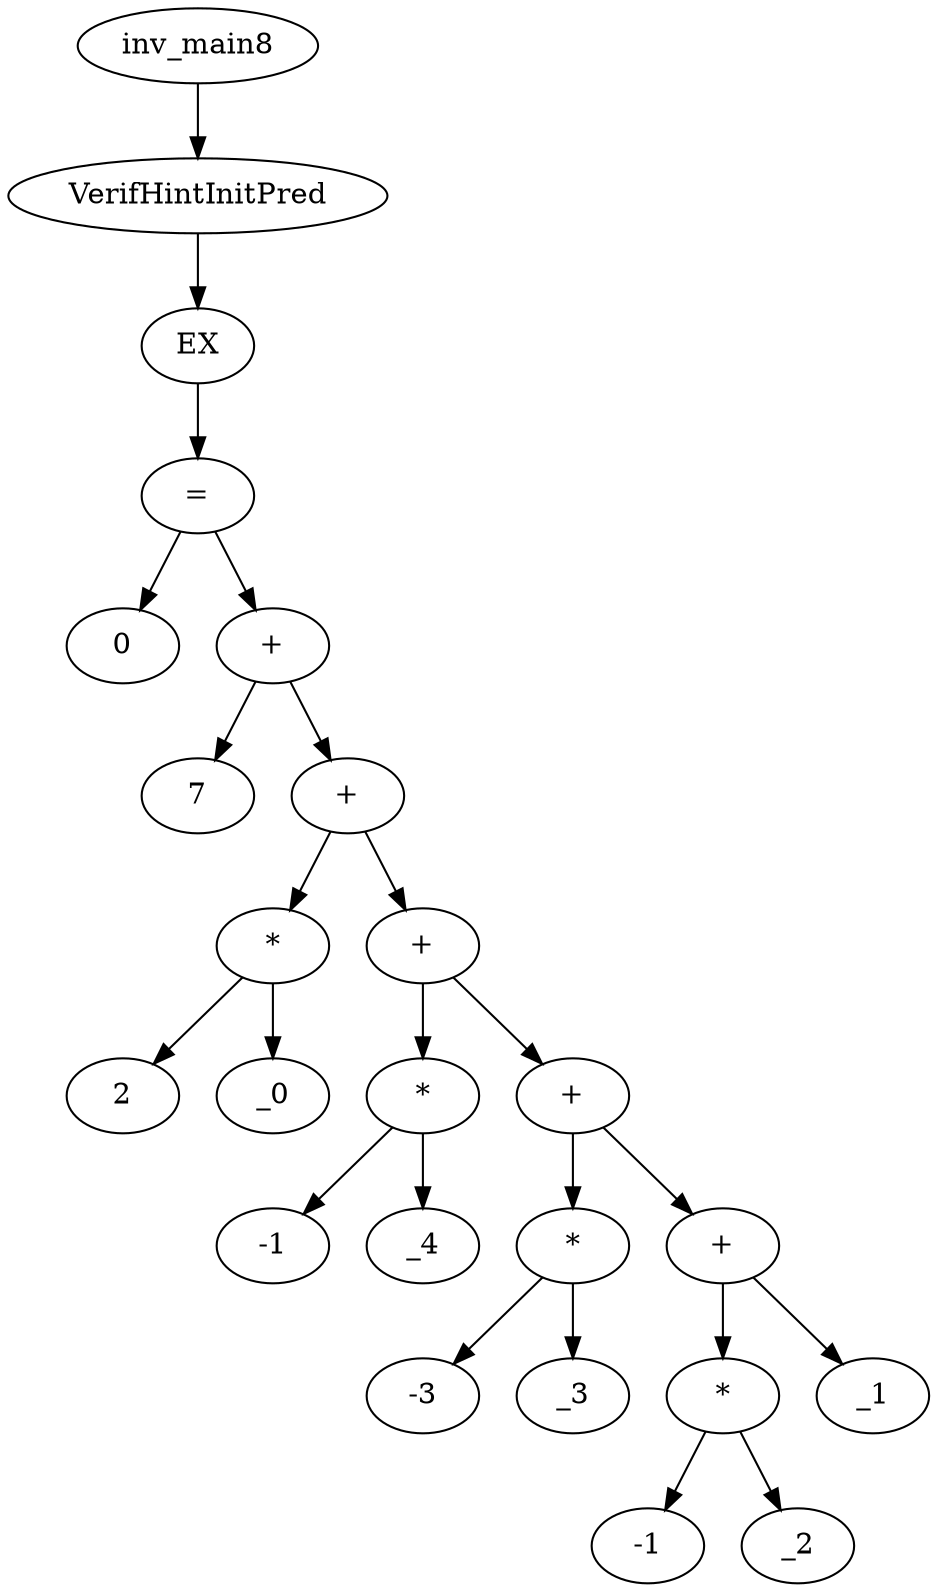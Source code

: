 digraph dag {
0 [label="inv_main8"];
1 [label="VerifHintInitPred"];
2 [label="EX"];
3 [label="="];
4 [label="0"];
5 [label="+"];
6 [label="7"];
7 [label="+"];
8 [label="*"];
9 [label="2"];
10 [label="_0"];
11 [label="+"];
12 [label="*"];
13 [label="-1"];
14 [label="_4"];
15 [label="+"];
16 [label="*"];
17 [label="-3"];
18 [label="_3"];
19 [label="+"];
20 [label="*"];
21 [label="-1"];
22 [label="_2"];
23 [label="_1"];
0->1
1->2
2->3
3->5
3 -> 4
5->7
5 -> 6
7->8
7 -> 11
8->10
8 -> 9
11->12
11 -> 15
12->14
12 -> 13
15->16
15 -> 19
16->18
16 -> 17
19->20
19 -> 23
20->22
20 -> 21
}
